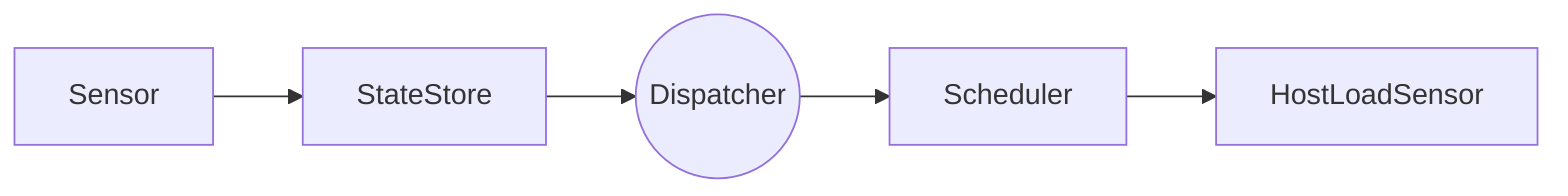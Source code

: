 graph LR;

	StateStore;
	Dispatcher((Dispatcher));
	Scheduler;
    Sensor;

	StateStore --> Dispatcher
	Dispatcher --> Scheduler
    Scheduler --> HostLoadSensor 
    Sensor --> StateStore